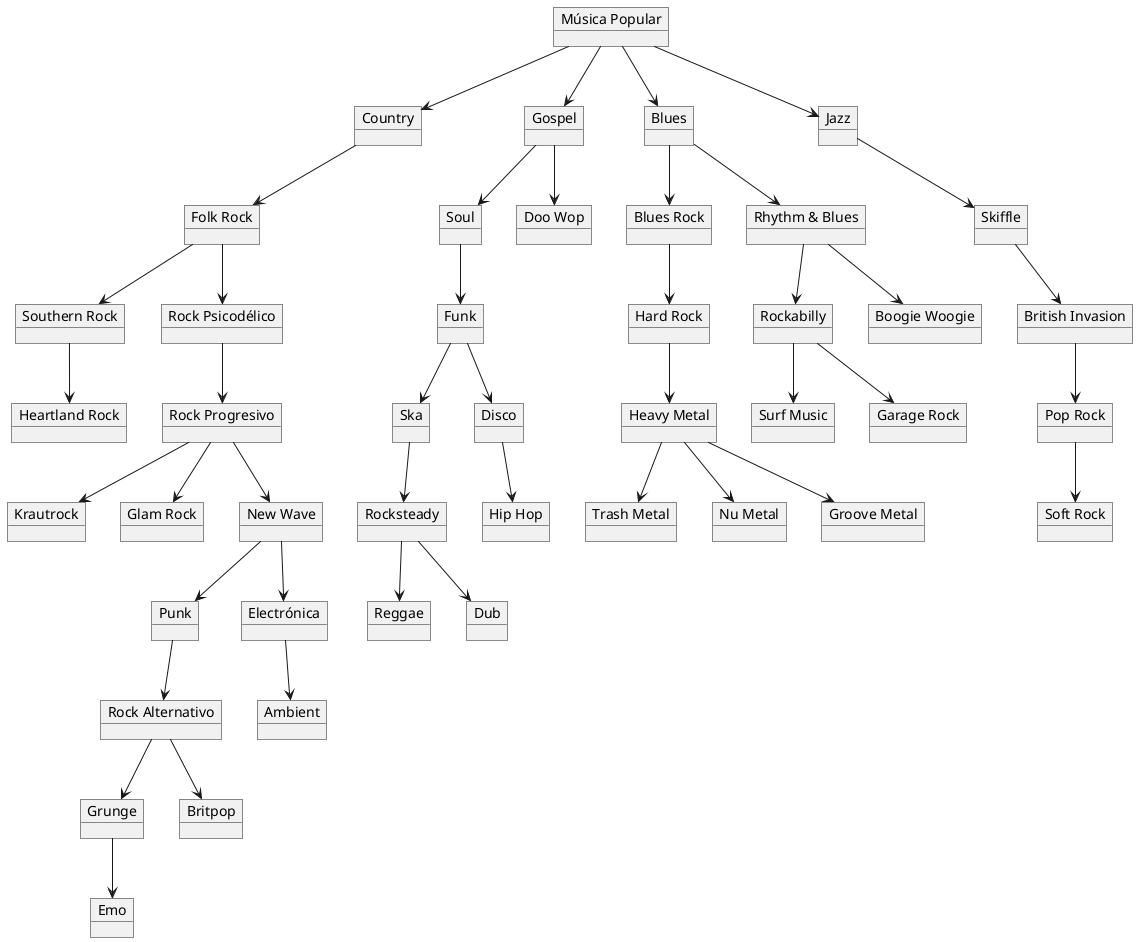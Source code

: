 @startuml

object "Música Popular" as root

object "Country" as country
object "Gospel" as gospel
object "Blues" as blues
object "Jazz" as jazz

object "Folk Rock" as folkrock
object "Southern Rock" as southern
object "Heartland Rock" as heartland

object "Rock Psicodélico" as psychedelic
object "Rock Progresivo" as progrock
object "Krautrock" as kraut
object "Glam Rock" as glam

object "New Wave" as newwave
object "Punk" as punk
object "Rock Alternativo" as altrock
object "Grunge" as grunge
object "Emo" as emo
object "Electrónica" as electronica
object "Ambient" as ambient

object "Soul" as soul
object "Doo Wop" as doowop
object "Funk" as funk
object "Ska" as ska
object "Reggae" as reggae
object "Rocksteady" as rocksteady
object "Dub" as dub
object "Disco" as disco
object "Hip Hop" as hiphop

object "Blues Rock" as bluesrock
object "Hard Rock" as hardrock
object "Heavy Metal" as metal
object "Trash Metal" as trash
object "Nu Metal" as numetal
object "Groove Metal" as groove

' Rama R&B/Rock clásico
object "Rhythm & Blues" as randb
object "Rockabilly" as rockabilly
object "Boogie Woogie" as boogie
object "Surf Music" as surf
object "Garage Rock" as garage
object "British Invasion" as british
object "Pop Rock" as poprock
object "Soft Rock" as softrock
object "Britpop" as britpop

object "Skiffle" as skiffle

root --> country
root --> gospel
root --> blues
root --> jazz

country --> folkrock
folkrock --> southern
southern --> heartland
folkrock --> psychedelic
psychedelic --> progrock
progrock --> kraut
progrock --> glam
progrock --> newwave
newwave --> electronica
electronica --> ambient
newwave --> punk
punk --> altrock
altrock --> grunge
grunge --> emo
altrock --> britpop

gospel --> soul
gospel --> doowop
soul --> funk
funk --> ska
ska --> rocksteady
rocksteady --> reggae
rocksteady --> dub
funk --> disco
disco --> hiphop

blues --> bluesrock
bluesrock --> hardrock
hardrock --> metal
metal --> trash
metal --> numetal
metal --> groove

blues --> randb
randb --> rockabilly
randb --> boogie
rockabilly --> surf
rockabilly --> garage
british --> poprock
poprock --> softrock

jazz --> skiffle
skiffle --> british

@enduml
